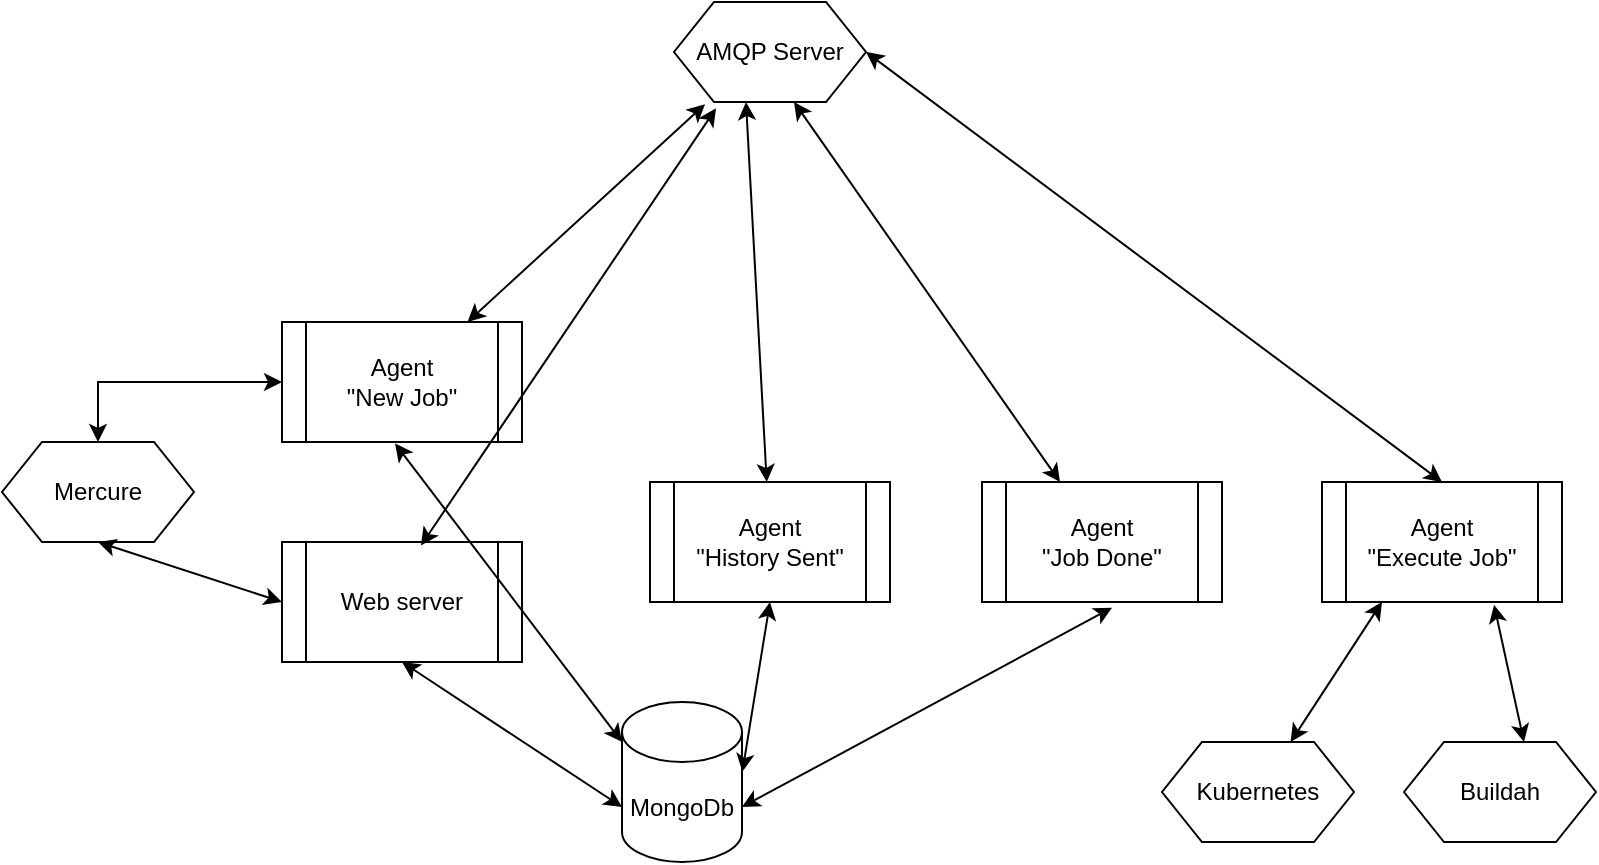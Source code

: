 <mxfile version="20.5.3" type="embed"><diagram id="Iq2xAphZTL3JiQJVDdVK" name="Page-1"><mxGraphModel dx="482" dy="433" grid="1" gridSize="10" guides="1" tooltips="1" connect="1" arrows="1" fold="1" page="1" pageScale="1" pageWidth="827" pageHeight="1169" math="0" shadow="0"><root><mxCell id="0"/><mxCell id="1" parent="0"/><mxCell id="3" value="MongoDb" style="shape=cylinder3;whiteSpace=wrap;html=1;boundedLbl=1;backgroundOutline=1;size=15;" vertex="1" parent="1"><mxGeometry x="340" y="390" width="60" height="80" as="geometry"/></mxCell><mxCell id="4" value="Agent &lt;br&gt;&quot;New Job&quot;" style="shape=process;whiteSpace=wrap;html=1;backgroundOutline=1;" vertex="1" parent="1"><mxGeometry x="170" y="200" width="120" height="60" as="geometry"/></mxCell><mxCell id="5" value="Web server" style="shape=process;whiteSpace=wrap;html=1;backgroundOutline=1;" vertex="1" parent="1"><mxGeometry x="170" y="310" width="120" height="60" as="geometry"/></mxCell><mxCell id="6" value="Agent &lt;br&gt;&quot;History Sent&quot;" style="shape=process;whiteSpace=wrap;html=1;backgroundOutline=1;" vertex="1" parent="1"><mxGeometry x="354" y="280" width="120" height="60" as="geometry"/></mxCell><mxCell id="7" value="Agent &lt;br&gt;&quot;Job Done&quot;" style="shape=process;whiteSpace=wrap;html=1;backgroundOutline=1;" vertex="1" parent="1"><mxGeometry x="520" y="280" width="120" height="60" as="geometry"/></mxCell><mxCell id="8" value="Agent &lt;br&gt;&quot;Execute&amp;nbsp;Job&quot;" style="shape=process;whiteSpace=wrap;html=1;backgroundOutline=1;" vertex="1" parent="1"><mxGeometry x="690" y="280" width="120" height="60" as="geometry"/></mxCell><mxCell id="11" value="AMQP Server" style="shape=hexagon;perimeter=hexagonPerimeter2;whiteSpace=wrap;html=1;fixedSize=1;" vertex="1" parent="1"><mxGeometry x="366" y="40" width="96" height="50" as="geometry"/></mxCell><mxCell id="12" value="Buildah" style="shape=hexagon;perimeter=hexagonPerimeter2;whiteSpace=wrap;html=1;fixedSize=1;" vertex="1" parent="1"><mxGeometry x="731" y="410" width="96" height="50" as="geometry"/></mxCell><mxCell id="13" value="Kubernetes" style="shape=hexagon;perimeter=hexagonPerimeter2;whiteSpace=wrap;html=1;fixedSize=1;" vertex="1" parent="1"><mxGeometry x="610" y="410" width="96" height="50" as="geometry"/></mxCell><mxCell id="14" value="Mercure" style="shape=hexagon;perimeter=hexagonPerimeter2;whiteSpace=wrap;html=1;fixedSize=1;" vertex="1" parent="1"><mxGeometry x="30" y="260" width="96" height="50" as="geometry"/></mxCell><mxCell id="15" value="" style="endArrow=classic;startArrow=classic;html=1;rounded=0;exitX=0.5;exitY=1;exitDx=0;exitDy=0;entryX=0;entryY=0;entryDx=0;entryDy=52.5;entryPerimeter=0;" edge="1" parent="1" source="5" target="3"><mxGeometry width="50" height="50" relative="1" as="geometry"><mxPoint x="400" y="300" as="sourcePoint"/><mxPoint x="330" y="440" as="targetPoint"/></mxGeometry></mxCell><mxCell id="16" value="" style="endArrow=classic;startArrow=classic;html=1;rounded=0;exitX=0.471;exitY=1.012;exitDx=0;exitDy=0;exitPerimeter=0;entryX=0;entryY=0.25;entryDx=0;entryDy=0;entryPerimeter=0;" edge="1" parent="1" source="4" target="3"><mxGeometry width="50" height="50" relative="1" as="geometry"><mxPoint x="400" y="300" as="sourcePoint"/><mxPoint x="450" y="250" as="targetPoint"/></mxGeometry></mxCell><mxCell id="17" value="" style="endArrow=classic;startArrow=classic;html=1;rounded=0;entryX=1.003;entryY=0.436;entryDx=0;entryDy=0;entryPerimeter=0;exitX=0.5;exitY=1;exitDx=0;exitDy=0;" edge="1" parent="1" source="6" target="3"><mxGeometry width="50" height="50" relative="1" as="geometry"><mxPoint x="400" y="300" as="sourcePoint"/><mxPoint x="370" y="380" as="targetPoint"/></mxGeometry></mxCell><mxCell id="18" value="" style="endArrow=classic;startArrow=classic;html=1;rounded=0;entryX=0.542;entryY=1.047;entryDx=0;entryDy=0;entryPerimeter=0;exitX=1;exitY=0;exitDx=0;exitDy=52.5;exitPerimeter=0;" edge="1" parent="1" source="3" target="7"><mxGeometry width="50" height="50" relative="1" as="geometry"><mxPoint x="390" y="410" as="sourcePoint"/><mxPoint x="440" y="360" as="targetPoint"/></mxGeometry></mxCell><mxCell id="19" value="" style="endArrow=classic;startArrow=classic;html=1;rounded=0;entryX=0.25;entryY=1;entryDx=0;entryDy=0;" edge="1" parent="1" source="13" target="8"><mxGeometry width="50" height="50" relative="1" as="geometry"><mxPoint x="390" y="410" as="sourcePoint"/><mxPoint x="440" y="360" as="targetPoint"/></mxGeometry></mxCell><mxCell id="20" value="" style="endArrow=classic;startArrow=classic;html=1;rounded=0;entryX=0.717;entryY=1.024;entryDx=0;entryDy=0;entryPerimeter=0;exitX=0.625;exitY=0;exitDx=0;exitDy=0;" edge="1" parent="1" source="12" target="8"><mxGeometry width="50" height="50" relative="1" as="geometry"><mxPoint x="390" y="410" as="sourcePoint"/><mxPoint x="440" y="360" as="targetPoint"/></mxGeometry></mxCell><mxCell id="21" value="" style="endArrow=classic;startArrow=classic;html=1;rounded=0;entryX=0;entryY=0.5;entryDx=0;entryDy=0;exitX=0.5;exitY=0;exitDx=0;exitDy=0;" edge="1" parent="1" source="14" target="4"><mxGeometry width="50" height="50" relative="1" as="geometry"><mxPoint x="390" y="410" as="sourcePoint"/><mxPoint x="440" y="360" as="targetPoint"/><Array as="points"><mxPoint x="78" y="230"/></Array></mxGeometry></mxCell><mxCell id="22" value="" style="endArrow=classic;startArrow=classic;html=1;rounded=0;entryX=0.5;entryY=1;entryDx=0;entryDy=0;exitX=0;exitY=0.5;exitDx=0;exitDy=0;" edge="1" parent="1" source="5" target="14"><mxGeometry width="50" height="50" relative="1" as="geometry"><mxPoint x="390" y="410" as="sourcePoint"/><mxPoint x="440" y="360" as="targetPoint"/></mxGeometry></mxCell><mxCell id="23" value="" style="endArrow=classic;startArrow=classic;html=1;rounded=0;entryX=0.162;entryY=1.022;entryDx=0;entryDy=0;entryPerimeter=0;" edge="1" parent="1" source="4" target="11"><mxGeometry width="50" height="50" relative="1" as="geometry"><mxPoint x="390" y="290" as="sourcePoint"/><mxPoint x="440" y="240" as="targetPoint"/></mxGeometry></mxCell><mxCell id="24" value="" style="endArrow=classic;startArrow=classic;html=1;rounded=0;entryX=0.375;entryY=1;entryDx=0;entryDy=0;" edge="1" parent="1" source="6" target="11"><mxGeometry width="50" height="50" relative="1" as="geometry"><mxPoint x="390" y="290" as="sourcePoint"/><mxPoint x="440" y="240" as="targetPoint"/></mxGeometry></mxCell><mxCell id="25" value="" style="endArrow=classic;startArrow=classic;html=1;rounded=0;entryX=0.219;entryY=1.063;entryDx=0;entryDy=0;entryPerimeter=0;exitX=0.579;exitY=0.03;exitDx=0;exitDy=0;exitPerimeter=0;" edge="1" parent="1" source="5" target="11"><mxGeometry width="50" height="50" relative="1" as="geometry"><mxPoint x="390" y="290" as="sourcePoint"/><mxPoint x="440" y="240" as="targetPoint"/></mxGeometry></mxCell><mxCell id="26" value="" style="endArrow=classic;startArrow=classic;html=1;rounded=0;entryX=0.625;entryY=1;entryDx=0;entryDy=0;" edge="1" parent="1" source="7" target="11"><mxGeometry width="50" height="50" relative="1" as="geometry"><mxPoint x="390" y="290" as="sourcePoint"/><mxPoint x="440" y="240" as="targetPoint"/></mxGeometry></mxCell><mxCell id="27" value="" style="endArrow=classic;startArrow=classic;html=1;rounded=0;entryX=1;entryY=0.5;entryDx=0;entryDy=0;exitX=0.5;exitY=0;exitDx=0;exitDy=0;" edge="1" parent="1" source="8" target="11"><mxGeometry width="50" height="50" relative="1" as="geometry"><mxPoint x="390" y="290" as="sourcePoint"/><mxPoint x="440" y="240" as="targetPoint"/></mxGeometry></mxCell></root></mxGraphModel></diagram></mxfile>